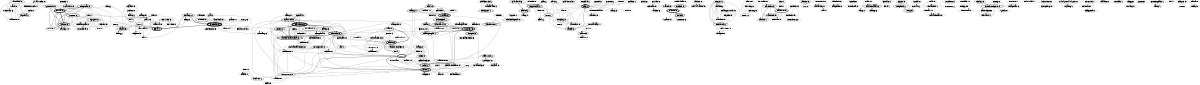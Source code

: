 graph G {

graph [size="8,6"];
node [fontsize=48]

"Mansfield T" [penwidth=4.0]
"Ward N" [penwidth=2.0]
"Mcewan G" [penwidth=2.0]
"Siqueira J" [penwidth=4.0]
"Wilkinson A" [penwidth=2.0]
"J{\"a}rvelin K" [penwidth=2.0]
"Wu M" [penwidth=14.0]
"Fuller M" [penwidth=4.0]
"Dekeyser S" [penwidth=6.0]
"Czarkowski M" [penwidth=2.0]
"Kay J" [penwidth=18.0]
"Brkic F" [penwidth=2.0]
"Cowan D" [penwidth=2.0]
"German D" [penwidth=2.0]
"Mackie E" [penwidth=2.0]
"Kummerfeld R" [penwidth=2.0]
"Lauder P" [penwidth=2.0]
"Petri M" [penwidth=2.0]
"Culpepper J" [penwidth=6.0]
"Thomas P" [penwidth=14.0]
"O'neill A" [penwidth=2.0]
"Paris C" [penwidth=16.0]
"Becker P" [penwidth=8.0]
"Eklund P" [penwidth=16.0]
"Zuccon G" [penwidth=8.0]
"Nguyen A" [penwidth=6.0]
"Leelanupab T" [penwidth=2.0]
"Azzopardi L" [penwidth=2.0]
"Sarker A" [penwidth=2.0]
"Moll{\'a}-aliod D" [penwidth=2.0]
"Asian J" [penwidth=4.0]
"Williams H" [penwidth=2.0]
"Tahaghoghi S" [penwidth=6.0]
"Sherlock N" [penwidth=4.0]
"Trotman A" [penwidth=28.0]
"Heyer C" [penwidth=4.0]
"Diederich J" [penwidth=6.0]
"Rittenbruch M" [penwidth=2.0]
"Cole L" [penwidth=2.0]
"Rees M" [penwidth=4.0]
"Dale R" [penwidth=8.0]
"Tilbrook M" [penwidth=2.0]
"Scholer F" [penwidth=18.0]
"Zobel J" [penwidth=12.0]
"Sun I" [penwidth=2.0]
"Thom J" [penwidth=16.0]
"Hawking D" [penwidth=26.0]
"Jones T" [penwidth=8.0]
"Martin B" [penwidth=4.0]
"Mclean A" [penwidth=2.0]
"Vercoustre A" [penwidth=6.0]
"Kim S" [penwidth=2.0]
"Cavedon L" [penwidth=6.0]
"Baldwin T" [penwidth=10.0]
"De Vries C" [penwidth=4.0]
"Geva S" [penwidth=16.0]
"Curry B" [penwidth=2.0]
"Albert M" [penwidth=2.0]
"D'souza D" [penwidth=2.0]
"James H" [penwidth=4.0]
"Wu A" [penwidth=4.0]
"Suyoto I" [penwidth=2.0]
"Uitdenbogerd A" [penwidth=4.0]
"Bunton J" [penwidth=2.0]
"Symonds M" [penwidth=4.0]
"Bruza P" [penwidth=18.0]
"Sitbon L" [penwidth=12.0]
"Turner I" [penwidth=4.0]
"Rowlands T" [penwidth=6.0]
"Adcock M" [penwidth=2.0]
"Southavilay V" [penwidth=2.0]
"Yacef K" [penwidth=6.0]
"Calvo R" [penwidth=6.0]
"Monostori K" [penwidth=2.0]
"Zaslavsky A" [penwidth=2.0]
"Bia A" [penwidth=2.0]
"Lambrix P" [penwidth=2.0]
"Padgham L" [penwidth=2.0]
"Huang W" [penwidth=6.0]
"Boparai J" [penwidth=2.0]
"Dell'oro J" [penwidth=4.0]
"Hills B" [penwidth=2.0]
"Bando L" [penwidth=2.0]
"Turpin A" [penwidth=10.0]
"Yearwood J" [penwidth=4.0]
"Stranieri A" [penwidth=2.0]
"Anjaria C" [penwidth=2.0]
"Yasukawa M" [penwidth=6.0]
"Handley C" [penwidth=2.0]
"Kim J" [penwidth=2.0]
"Sankaranarayana R" [penwidth=10.0]
"Gedeon T" [penwidth=4.0]
"Newman D" [penwidth=2.0]
"Karimi S" [penwidth=4.0]
"Cole R" [penwidth=10.0]
"Steele R" [penwidth=2.0]
"Dumbrell D" [penwidth=2.0]
"Raikundalia G" [penwidth=6.0]
"Lee K" [penwidth=2.0]
"Kang B" [penwidth=2.0]
"King J" [penwidth=2.0]
"Nayak R" [penwidth=6.0]
"Lampert A" [penwidth=2.0]
"Billerbeck B" [penwidth=2.0]
"Ghahremanloo L" [penwidth=2.0]
"Magee L" [penwidth=2.0]
"Tran M" [penwidth=2.0]
"Yang Y" [penwidth=2.0]
"Moffat A" [penwidth=16.0]
"Ghodke S" [penwidth=2.0]
"Bird S" [penwidth=2.0]
"Green S" [penwidth=2.0]
"Milosavljevic M" [penwidth=2.0]
"Verspoor C" [penwidth=2.0]
"Williams S" [penwidth=2.0]
"Eyers D" [penwidth=4.0]
"Shepherd J" [penwidth=4.0]
"Wong R" [penwidth=6.0]
"Von Billerbeck B" [penwidth=2.0]
"Vander Linden K" [penwidth=4.0]
"Lu S" [penwidth=6.0]
"Upstill T" [penwidth=4.0]
"Craswell N" [penwidth=8.0]
"Curran J" [penwidth=2.0]
"Radajewski J" [penwidth=2.0]
"Macfarlane S" [penwidth=2.0]
"Wilkinson R" [penwidth=4.0]
"Milne R" [penwidth=2.0]
"O'keefe R" [penwidth=6.0]
"Koprinska I" [penwidth=10.0]
"Trieu F" [penwidth=2.0]
"Poon J" [penwidth=6.0]
"Clark J" [penwidth=2.0]
"Chan J" [penwidth=2.0]
"Patrick J" [penwidth=6.0]
"Wang Y" [penwidth=2.0]
"Anh V" [penwidth=4.0]
"Al-maqbali H" [penwidth=2.0]
"Shen Y" [penwidth=2.0]
"Li Y" [penwidth=6.0]
"Xu Y" [penwidth=6.0]
"Iannella R" [penwidth=2.0]
"Algarni A" [penwidth=2.0]
"Tao X" [penwidth=2.0]
"Koopman B" [penwidth=6.0]
"Lawley M" [penwidth=4.0]
"Smith A" [penwidth=2.0]
"Mills B" [penwidth=2.0]
"Venkatesh S" [penwidth=2.0]
"Kumar M" [penwidth=2.0]
"Narasimhan L" [penwidth=2.0]
"Smeaton A" [penwidth=2.0]
"O'connor J" [penwidth=2.0]
"Neshati M" [penwidth=2.0]
"Beigy H" [penwidth=2.0]
"Hiemstra D" [penwidth=2.0]
"Colineau N" [penwidth=2.0]
"Wan S" [penwidth=4.0]
"Sanderson M" [penwidth=6.0]
"Lui M" [penwidth=2.0]
"Burrows S" [penwidth=2.0]
"Krumpholz A" [penwidth=4.0]
"Mathieson I" [penwidth=2.0]
"Wilkins P" [penwidth=2.0]
"Strand A" [penwidth=2.0]
"Webber W" [penwidth=4.0]
"Dennis S" [penwidth=2.0]
"Mcarthur R" [penwidth=4.0]
"Itakura K" [penwidth=2.0]
"Holden S" [penwidth=2.0]
"Lum A" [penwidth=2.0]
"Kinley K" [penwidth=4.0]
"Tjondronegoro D" [penwidth=6.0]
"Davis J" [penwidth=2.0]
"Lin K" [penwidth=2.0]
"Quigley A" [penwidth=4.0]
"Saunders G" [penwidth=2.0]
"Crawford E" [penwidth=4.0]
"Yu J" [penwidth=2.0]
"Tam A" [penwidth=2.0]
"Burnett M" [penwidth=2.0]
"Chapman C" [penwidth=2.0]
"Partridge H" [penwidth=2.0]
"Edwards S" [penwidth=2.0]
"Bailey P" [penwidth=4.0]
"Campbell D" [penwidth=2.0]
"Stumme G" [penwidth=2.0]
"Sun Y" [penwidth=2.0]
"Vickers D" [penwidth=2.0]
"Butt L" [penwidth=2.0]
"Liang H" [penwidth=2.0]
"Yokoo H" [penwidth=4.0]
"Tang L" [penwidth=2.0]
"Apted T" [penwidth=2.0]
"Tseng L" [penwidth=2.0]
"Spink A" [penwidth=2.0]
"Orlowska W" [penwidth=2.0]
"O'keefe T" [penwidth=2.0]
"Schwitter R" [penwidth=2.0]
"Ljungberg A" [penwidth=2.0]
"Amini I" [penwidth=2.0]
"Madden J" [penwidth=2.0]
"Hollingsworth K" [penwidth=2.0]
"Heydon P" [penwidth=2.0]
"Bartlett K" [penwidth=2.0]
"L{\'o}pez-l{\'o}pez A" [penwidth=2.0]
"Myaeng S" [penwidth=2.0]
"Yellowlees P" [penwidth=2.0]
"Al-ajmi A" [penwidth=2.0]
"Park L" [penwidth=6.0]
"Zhang Y" [penwidth=6.0]
"Hou J" [penwidth=2.0]
"Zhang J" [penwidth=2.0]
"Martinez D" [penwidth=4.0]
"Penman R" [penwidth=2.0]
"Vines P" [penwidth=4.0]
"Lee M" [penwidth=2.0]
"Baillie S" [penwidth=2.0]
"Guerrini V" [penwidth=2.0]
"Colomb R" [penwidth=2.0]
"Filippich L" [penwidth=2.0]
"Zhang X" [penwidth=4.0]
"Zhou Z" [penwidth=4.0]
"Zhang H" [penwidth=2.0]
"Ravana S" [penwidth=2.0]
"Ratnayake U" [penwidth=2.0]
"Wickramarachchi N" [penwidth=2.0]
"Jia X" [penwidth=4.0]
"Holdsworth J" [penwidth=2.0]
"Tang T" [penwidth=2.0]
"Wallace N" [penwidth=2.0]
"De Vine L" [penwidth=2.0]
"Liu M" [penwidth=2.0]
"Amardeilh F" [penwidth=2.0]
"Dumais S" [penwidth=2.0]
"Williams K" [penwidth=2.0]
"Jenkinson D" [penwidth=2.0]
"Tagg R" [penwidth=2.0]
"Murthy M" [penwidth=2.0]
"Grieser K" [penwidth=2.0]
"Bohnert F" [penwidth=2.0]
"Sonenberg L" [penwidth=2.0]
"Jones R" [penwidth=2.0]
"Cunningham S" [penwidth=2.0]
"Laing S" [penwidth=2.0]
"Aljaber B" [penwidth=2.0]
"Stokes N" [penwidth=2.0]
"Bailey J" [penwidth=2.0]
"Lee N" [penwidth=2.0]
"Shaw G" [penwidth=2.0]
"Liu Y" [penwidth=2.0]
"Harper D" [penwidth=2.0]
"Lee D" [penwidth=2.0]
"Urbansky D" [penwidth=2.0]
"Feldmann M" [penwidth=2.0]
"Eilert F" [penwidth=2.0]
"Herring C" [penwidth=2.0]
"Horsey K" [penwidth=2.0]
"Crane M" [penwidth=2.0]
"Barta R" [penwidth=2.0]
"Kelly K" [penwidth=2.0]
"Mansfield T" -- "Ward N"[penwidth=2.2];
"Mansfield T" -- "Mcewan G"[penwidth=2.2];
"Mansfield T" -- "Siqueira J"[penwidth=4.2];
"Mansfield T" -- "Wilkinson A"[penwidth=2.2];
"Ward N" -- "Mcewan G"[penwidth=2.2];
"Ward N" -- "Siqueira J"[penwidth=2.2];
"Ward N" -- "Wilkinson A"[penwidth=2.2];
"Mcewan G" -- "Siqueira J"[penwidth=2.2];
"Mcewan G" -- "Wilkinson A"[penwidth=2.2];
"Siqueira J" -- "Wilkinson A"[penwidth=2.2];
"Wu M" -- "Fuller M"[penwidth=2.2];
"Czarkowski M" -- "Kay J"[penwidth=2.2];
"Cowan D" -- "German D"[penwidth=2.2];
"Cowan D" -- "Mackie E"[penwidth=2.2];
"German D" -- "Mackie E"[penwidth=2.2];
"Kay J" -- "Kummerfeld R"[penwidth=2.2];
"Kay J" -- "Lauder P"[penwidth=2.2];
"Kummerfeld R" -- "Lauder P"[penwidth=2.2];
"Petri M" -- "Culpepper J"[penwidth=2.2];
"Thomas P" -- "O'neill A"[penwidth=2.2];
"Thomas P" -- "Paris C"[penwidth=2.2];
"O'neill A" -- "Paris C"[penwidth=2.2];
"Becker P" -- "Eklund P"[penwidth=4.2];
"Zuccon G" -- "Nguyen A"[penwidth=4.2];
"Zuccon G" -- "Leelanupab T"[penwidth=2.2];
"Zuccon G" -- "Azzopardi L"[penwidth=2.2];
"Nguyen A" -- "Leelanupab T"[penwidth=2.2];
"Nguyen A" -- "Azzopardi L"[penwidth=2.2];
"Leelanupab T" -- "Azzopardi L"[penwidth=2.2];
"Sarker A" -- "Moll{\'a}-aliod D"[penwidth=2.2];
"Asian J" -- "Williams H"[penwidth=2.2];
"Asian J" -- "Tahaghoghi S"[penwidth=4.2];
"Williams H" -- "Tahaghoghi S"[penwidth=2.2];
"Sherlock N" -- "Trotman A"[penwidth=4.2];
"Heyer C" -- "Diederich J"[penwidth=4.2];
"Mansfield T" -- "Rittenbruch M"[penwidth=2.2];
"Mansfield T" -- "Cole L"[penwidth=2.2];
"Rittenbruch M" -- "Cole L"[penwidth=2.2];
"Rittenbruch M" -- "Siqueira J"[penwidth=2.2];
"Cole L" -- "Siqueira J"[penwidth=2.2];
"Dale R" -- "Tilbrook M"[penwidth=2.2];
"Dale R" -- "Paris C"[penwidth=6.2];
"Tilbrook M" -- "Paris C"[penwidth=2.2];
"Asian J" -- "Scholer F"[penwidth=2.2];
"Asian J" -- "Zobel J"[penwidth=2.2];
"Scholer F" -- "Tahaghoghi S"[penwidth=2.2];
"Scholer F" -- "Zobel J"[penwidth=2.2];
"Tahaghoghi S" -- "Zobel J"[penwidth=2.2];
"Sun I" -- "Thom J"[penwidth=2.2];
"Hawking D" -- "Jones T"[penwidth=6.2];
"Martin B" -- "Eklund P"[penwidth=2.2];
"Mclean A" -- "Vercoustre A"[penwidth=2.2];
"Mclean A" -- "Wu M"[penwidth=2.2];
"Vercoustre A" -- "Wu M"[penwidth=4.2];
"Kim S" -- "Cavedon L"[penwidth=2.2];
"Kim S" -- "Baldwin T"[penwidth=2.2];
"Cavedon L" -- "Baldwin T"[penwidth=4.2];
"De Vries C" -- "Geva S"[penwidth=4.2];
"Curry B" -- "Trotman A"[penwidth=2.2];
"Curry B" -- "Albert M"[penwidth=2.2];
"Trotman A" -- "Albert M"[penwidth=2.2];
"D'souza D" -- "Zobel J"[penwidth=2.2];
"D'souza D" -- "Thom J"[penwidth=2.2];
"Zobel J" -- "Thom J"[penwidth=2.2];
"James H" -- "Wu A"[penwidth=4.2];
"Suyoto I" -- "Uitdenbogerd A"[penwidth=2.2];
"Bunton J" -- "Kay J"[penwidth=2.2];
"Bunton J" -- "Kummerfeld R"[penwidth=2.2];
"Kay J" -- "Kummerfeld R"[penwidth=2.2];
"Symonds M" -- "Bruza P"[penwidth=4.2];
"Symonds M" -- "Zuccon G"[penwidth=2.2];
"Symonds M" -- "Sitbon L"[penwidth=4.2];
"Symonds M" -- "Turner I"[penwidth=4.2];
"Bruza P" -- "Zuccon G"[penwidth=4.2];
"Bruza P" -- "Sitbon L"[penwidth=10.2];
"Bruza P" -- "Turner I"[penwidth=4.2];
"Zuccon G" -- "Sitbon L"[penwidth=4.2];
"Zuccon G" -- "Turner I"[penwidth=2.2];
"Sitbon L" -- "Turner I"[penwidth=4.2];
"Hawking D" -- "Rowlands T"[penwidth=4.2];
"Hawking D" -- "Adcock M"[penwidth=2.2];
"Rowlands T" -- "Adcock M"[penwidth=2.2];
"Southavilay V" -- "Yacef K"[penwidth=2.2];
"Southavilay V" -- "Calvo R"[penwidth=2.2];
"Yacef K" -- "Calvo R"[penwidth=2.2];
"Monostori K" -- "Zaslavsky A"[penwidth=2.2];
"Monostori K" -- "Bia A"[penwidth=2.2];
"Zaslavsky A" -- "Bia A"[penwidth=2.2];
"Lambrix P" -- "Padgham L"[penwidth=2.2];
"Huang W" -- "Trotman A"[penwidth=6.2];
"Huang W" -- "Geva S"[penwidth=4.2];
"Trotman A" -- "Geva S"[penwidth=6.2];
"Boparai J" -- "Kay J"[penwidth=2.2];
"Vercoustre A" -- "Dell'oro J"[penwidth=2.2];
"Vercoustre A" -- "Hills B"[penwidth=2.2];
"Dell'oro J" -- "Hills B"[penwidth=2.2];
"Fuller M" -- "Zobel J"[penwidth=2.2];
"Bando L" -- "Scholer F"[penwidth=2.2];
"Bando L" -- "Turpin A"[penwidth=2.2];
"Scholer F" -- "Turpin A"[penwidth=8.2];
"Yearwood J" -- "Stranieri A"[penwidth=2.2];
"Yearwood J" -- "Anjaria C"[penwidth=2.2];
"Stranieri A" -- "Anjaria C"[penwidth=2.2];
"Culpepper J" -- "Yasukawa M"[penwidth=2.2];
"Culpepper J" -- "Scholer F"[penwidth=2.2];
"Yasukawa M" -- "Scholer F"[penwidth=2.2];
"Trotman A" -- "Jones T"[penwidth=2.2];
"Trotman A" -- "Handley C"[penwidth=2.2];
"Jones T" -- "Handley C"[penwidth=2.2];
"Kay J" -- "Yacef K"[penwidth=4.2];
"Kim J" -- "Thomas P"[penwidth=2.2];
"Kim J" -- "Sankaranarayana R"[penwidth=2.2];
"Kim J" -- "Gedeon T"[penwidth=2.2];
"Thomas P" -- "Sankaranarayana R"[penwidth=4.2];
"Thomas P" -- "Gedeon T"[penwidth=2.2];
"Sankaranarayana R" -- "Gedeon T"[penwidth=2.2];
"Newman D" -- "Karimi S"[penwidth=2.2];
"Newman D" -- "Cavedon L"[penwidth=2.2];
"Karimi S" -- "Cavedon L"[penwidth=4.2];
"Eklund P" -- "Cole R"[penwidth=8.2];
"Steele R" -- "Dumbrell D"[penwidth=2.2];
"Lee K" -- "Kay J"[penwidth=2.2];
"Lee K" -- "Kang B"[penwidth=2.2];
"Kay J" -- "Kang B"[penwidth=2.2];
"King J" -- "Bruza P"[penwidth=2.2];
"King J" -- "Nayak R"[penwidth=2.2];
"Bruza P" -- "Nayak R"[penwidth=2.2];
"Lampert A" -- "Paris C"[penwidth=2.2];
"Lampert A" -- "Dale R"[penwidth=2.2];
"Billerbeck B" -- "Zobel J"[penwidth=2.2];
"Ghahremanloo L" -- "Thom J"[penwidth=2.2];
"Ghahremanloo L" -- "Magee L"[penwidth=2.2];
"Thom J" -- "Magee L"[penwidth=2.2];
"Tran M" -- "Raikundalia G"[penwidth=2.2];
"Tran M" -- "Yang Y"[penwidth=2.2];
"Raikundalia G" -- "Yang Y"[penwidth=2.2];
"Moffat A" -- "Culpepper J"[penwidth=2.2];
"Ghodke S" -- "Bird S"[penwidth=2.2];
"Dale R" -- "Green S"[penwidth=2.2];
"Dale R" -- "Milosavljevic M"[penwidth=2.2];
"Dale R" -- "Verspoor C"[penwidth=2.2];
"Dale R" -- "Williams S"[penwidth=2.2];
"Green S" -- "Milosavljevic M"[penwidth=2.2];
"Green S" -- "Paris C"[penwidth=2.2];
"Green S" -- "Verspoor C"[penwidth=2.2];
"Green S" -- "Williams S"[penwidth=2.2];
"Milosavljevic M" -- "Paris C"[penwidth=2.2];
"Milosavljevic M" -- "Verspoor C"[penwidth=2.2];
"Milosavljevic M" -- "Williams S"[penwidth=2.2];
"Paris C" -- "Verspoor C"[penwidth=2.2];
"Paris C" -- "Williams S"[penwidth=2.2];
"Verspoor C" -- "Williams S"[penwidth=2.2];
"Eyers D" -- "Shepherd J"[penwidth=4.2];
"Eyers D" -- "Wong R"[penwidth=4.2];
"Shepherd J" -- "Wong R"[penwidth=4.2];
"Moffat A" -- "Scholer F"[penwidth=2.2];
"Moffat A" -- "Thomas P"[penwidth=2.2];
"Scholer F" -- "Thomas P"[penwidth=2.2];
"Turpin A" -- "Von Billerbeck B"[penwidth=2.2];
"Scholer F" -- "Von Billerbeck B"[penwidth=2.2];
"Paris C" -- "Vander Linden K"[penwidth=4.2];
"Paris C" -- "Lu S"[penwidth=6.2];
"Vander Linden K" -- "Lu S"[penwidth=4.2];
"Upstill T" -- "Craswell N"[penwidth=4.2];
"Upstill T" -- "Hawking D"[penwidth=4.2];
"Craswell N" -- "Hawking D"[penwidth=8.2];
"Curran J" -- "Wong R"[penwidth=2.2];
"Radajewski J" -- "Macfarlane S"[penwidth=2.2];
"Radajewski J" -- "Dekeyser S"[penwidth=2.2];
"Macfarlane S" -- "Dekeyser S"[penwidth=2.2];
"Yearwood J" -- "Wilkinson R"[penwidth=2.2];
"Milne R" -- "O'keefe R"[penwidth=2.2];
"Milne R" -- "Trotman A"[penwidth=2.2];
"O'keefe R" -- "Trotman A"[penwidth=6.2];
"Koprinska I" -- "Trieu F"[penwidth=2.2];
"Koprinska I" -- "Poon J"[penwidth=4.2];
"Koprinska I" -- "Clark J"[penwidth=2.2];
"Trieu F" -- "Poon J"[penwidth=2.2];
"Trieu F" -- "Clark J"[penwidth=2.2];
"Poon J" -- "Clark J"[penwidth=2.2];
"Chan J" -- "Koprinska I"[penwidth=2.2];
"Chan J" -- "Poon J"[penwidth=2.2];
"Patrick J" -- "Wang Y"[penwidth=2.2];
"Anh V" -- "Moffat A"[penwidth=4.2];
"Al-maqbali H" -- "Scholer F"[penwidth=2.2];
"Al-maqbali H" -- "Thom J"[penwidth=2.2];
"Al-maqbali H" -- "Wu M"[penwidth=2.2];
"Scholer F" -- "Thom J"[penwidth=4.2];
"Scholer F" -- "Wu M"[penwidth=2.2];
"Thom J" -- "Wu M"[penwidth=4.2];
"Shen Y" -- "Li Y"[penwidth=2.2];
"Shen Y" -- "Xu Y"[penwidth=2.2];
"Shen Y" -- "Iannella R"[penwidth=2.2];
"Shen Y" -- "Algarni A"[penwidth=2.2];
"Shen Y" -- "Tao X"[penwidth=2.2];
"Li Y" -- "Xu Y"[penwidth=4.2];
"Li Y" -- "Iannella R"[penwidth=2.2];
"Li Y" -- "Algarni A"[penwidth=2.2];
"Li Y" -- "Tao X"[penwidth=2.2];
"Xu Y" -- "Iannella R"[penwidth=2.2];
"Xu Y" -- "Algarni A"[penwidth=2.2];
"Xu Y" -- "Tao X"[penwidth=2.2];
"Iannella R" -- "Algarni A"[penwidth=2.2];
"Iannella R" -- "Tao X"[penwidth=2.2];
"Algarni A" -- "Tao X"[penwidth=2.2];
"Koopman B" -- "Bruza P"[penwidth=4.2];
"Koopman B" -- "Sitbon L"[penwidth=4.2];
"Koopman B" -- "Lawley M"[penwidth=4.2];
"Bruza P" -- "Lawley M"[penwidth=4.2];
"Sitbon L" -- "Lawley M"[penwidth=4.2];
"Koopman B" -- "Zuccon G"[penwidth=4.2];
"Zuccon G" -- "Lawley M"[penwidth=2.2];
"Mills B" -- "Venkatesh S"[penwidth=2.2];
"Mills B" -- "Kumar M"[penwidth=2.2];
"Mills B" -- "Narasimhan L"[penwidth=2.2];
"Venkatesh S" -- "Kumar M"[penwidth=2.2];
"Venkatesh S" -- "Narasimhan L"[penwidth=2.2];
"Kumar M" -- "Narasimhan L"[penwidth=2.2];
"Smeaton A" -- "O'connor J"[penwidth=2.2];
"Neshati M" -- "Beigy H"[penwidth=2.2];
"Neshati M" -- "Hiemstra D"[penwidth=2.2];
"Beigy H" -- "Hiemstra D"[penwidth=2.2];
"Colineau N" -- "Paris C"[penwidth=2.2];
"Colineau N" -- "Wan S"[penwidth=2.2];
"Paris C" -- "Wan S"[penwidth=2.2];
"Huang W" -- "O'keefe R"[penwidth=2.2];
"Sanderson M" -- "Scholer F"[penwidth=2.2];
"Sanderson M" -- "Turpin A"[penwidth=2.2];
"Jones T" -- "Sankaranarayana R"[penwidth=4.2];
"Hawking D" -- "Sankaranarayana R"[penwidth=8.2];
"Lui M" -- "Baldwin T"[penwidth=2.2];
"Burrows S" -- "Tahaghoghi S"[penwidth=2.2];
"Craswell N" -- "Krumpholz A"[penwidth=2.2];
"Craswell N" -- "Mathieson I"[penwidth=2.2];
"Craswell N" -- "Thom J"[penwidth=2.2];
"Craswell N" -- "Vercoustre A"[penwidth=2.2];
"Craswell N" -- "Wilkins P"[penwidth=2.2];
"Craswell N" -- "Wu M"[penwidth=2.2];
"Hawking D" -- "Krumpholz A"[penwidth=4.2];
"Hawking D" -- "Mathieson I"[penwidth=2.2];
"Hawking D" -- "Thom J"[penwidth=2.2];
"Hawking D" -- "Vercoustre A"[penwidth=2.2];
"Hawking D" -- "Wilkins P"[penwidth=2.2];
"Hawking D" -- "Wu M"[penwidth=2.2];
"Krumpholz A" -- "Mathieson I"[penwidth=2.2];
"Krumpholz A" -- "Thom J"[penwidth=2.2];
"Krumpholz A" -- "Vercoustre A"[penwidth=2.2];
"Krumpholz A" -- "Wilkins P"[penwidth=2.2];
"Krumpholz A" -- "Wu M"[penwidth=2.2];
"Mathieson I" -- "Thom J"[penwidth=2.2];
"Mathieson I" -- "Vercoustre A"[penwidth=2.2];
"Mathieson I" -- "Wilkins P"[penwidth=2.2];
"Mathieson I" -- "Wu M"[penwidth=2.2];
"Thom J" -- "Vercoustre A"[penwidth=2.2];
"Thom J" -- "Wilkins P"[penwidth=2.2];
"Vercoustre A" -- "Wilkins P"[penwidth=2.2];
"Wilkins P" -- "Wu M"[penwidth=2.2];
"Cole R" -- "Strand A"[penwidth=2.2];
"Eklund P" -- "Strand A"[penwidth=2.2];
"Webber W" -- "Moffat A"[penwidth=4.2];
"Becker P" -- "Cole R"[penwidth=2.2];
"Lu S" -- "Wu M"[penwidth=2.2];
"Paris C" -- "Wu M"[penwidth=2.2];
"Dennis S" -- "Mcarthur R"[penwidth=2.2];
"Dennis S" -- "Bruza P"[penwidth=2.2];
"Mcarthur R" -- "Bruza P"[penwidth=4.2];
"Itakura K" -- "Geva S"[penwidth=2.2];
"Holden S" -- "Kay J"[penwidth=2.2];
"Holden S" -- "Lum A"[penwidth=2.2];
"Kay J" -- "Lum A"[penwidth=2.2];
"Kinley K" -- "Tjondronegoro D"[penwidth=4.2];
"Davis J" -- "Kay J"[penwidth=2.2];
"Davis J" -- "Lin K"[penwidth=2.2];
"Davis J" -- "Poon J"[penwidth=2.2];
"Davis J" -- "Quigley A"[penwidth=2.2];
"Davis J" -- "Saunders G"[penwidth=2.2];
"Davis J" -- "Yacef K"[penwidth=2.2];
"Kay J" -- "Lin K"[penwidth=2.2];
"Kay J" -- "Poon J"[penwidth=2.2];
"Kay J" -- "Quigley A"[penwidth=2.2];
"Kay J" -- "Saunders G"[penwidth=2.2];
"Lin K" -- "Poon J"[penwidth=2.2];
"Lin K" -- "Quigley A"[penwidth=2.2];
"Lin K" -- "Saunders G"[penwidth=2.2];
"Lin K" -- "Yacef K"[penwidth=2.2];
"Poon J" -- "Quigley A"[penwidth=2.2];
"Poon J" -- "Saunders G"[penwidth=2.2];
"Poon J" -- "Yacef K"[penwidth=2.2];
"Quigley A" -- "Saunders G"[penwidth=2.2];
"Quigley A" -- "Yacef K"[penwidth=2.2];
"Saunders G" -- "Yacef K"[penwidth=2.2];
"Crawford E" -- "Koprinska I"[penwidth=4.2];
"Crawford E" -- "Patrick J"[penwidth=4.2];
"Koprinska I" -- "Patrick J"[penwidth=4.2];
"Yu J" -- "Thom J"[penwidth=2.2];
"Yu J" -- "Tam A"[penwidth=2.2];
"Thom J" -- "Tam A"[penwidth=2.2];
"Burnett M" -- "Chapman C"[penwidth=2.2];
"Kinley K" -- "Partridge H"[penwidth=2.2];
"Kinley K" -- "Edwards S"[penwidth=2.2];
"Tjondronegoro D" -- "Partridge H"[penwidth=2.2];
"Tjondronegoro D" -- "Edwards S"[penwidth=2.2];
"Partridge H" -- "Edwards S"[penwidth=2.2];
"Hawking D" -- "Bailey P"[penwidth=4.2];
"Hawking D" -- "Campbell D"[penwidth=2.2];
"Bailey P" -- "Campbell D"[penwidth=2.2];
"Eklund P" -- "Stumme G"[penwidth=2.2];
"Cole R" -- "Stumme G"[penwidth=2.2];
"Sun Y" -- "Nguyen A"[penwidth=2.2];
"Sun Y" -- "Sitbon L"[penwidth=2.2];
"Sun Y" -- "Geva S"[penwidth=2.2];
"Nguyen A" -- "Sitbon L"[penwidth=2.2];
"Nguyen A" -- "Geva S"[penwidth=2.2];
"Sitbon L" -- "Geva S"[penwidth=2.2];
"Zuccon G" -- "Vickers D"[penwidth=2.2];
"Zuccon G" -- "Butt L"[penwidth=2.2];
"Koopman B" -- "Nguyen A"[penwidth=2.2];
"Koopman B" -- "Vickers D"[penwidth=2.2];
"Koopman B" -- "Butt L"[penwidth=2.2];
"Nguyen A" -- "Vickers D"[penwidth=2.2];
"Nguyen A" -- "Butt L"[penwidth=2.2];
"Vickers D" -- "Butt L"[penwidth=2.2];
"Liang H" -- "Xu Y"[penwidth=2.2];
"Liang H" -- "Li Y"[penwidth=2.2];
"Liang H" -- "Nayak R"[penwidth=2.2];
"Xu Y" -- "Nayak R"[penwidth=2.2];
"Li Y" -- "Nayak R"[penwidth=2.2];
"Yasukawa M" -- "Yokoo H"[penwidth=4.2];
"Tang L" -- "Geva S"[penwidth=2.2];
"Tang L" -- "Trotman A"[penwidth=2.2];
"Wu M" -- "Wilkinson R"[penwidth=2.2];
"Apted T" -- "Kay J"[penwidth=2.2];
"Tseng L" -- "Tjondronegoro D"[penwidth=2.2];
"Tseng L" -- "Spink A"[penwidth=2.2];
"Tjondronegoro D" -- "Spink A"[penwidth=2.2];
"O'keefe T" -- "Koprinska I"[penwidth=2.2];
"Schwitter R" -- "Ljungberg A"[penwidth=2.2];
"Amini I" -- "Uitdenbogerd A"[penwidth=2.2];
"Amini I" -- "Sanderson M"[penwidth=2.2];
"Uitdenbogerd A" -- "Sanderson M"[penwidth=2.2];
"Heyer C" -- "Madden J"[penwidth=2.2];
"Heyer C" -- "Hollingsworth K"[penwidth=2.2];
"Heyer C" -- "Heydon P"[penwidth=2.2];
"Heyer C" -- "Bartlett K"[penwidth=2.2];
"Madden J" -- "Hollingsworth K"[penwidth=2.2];
"Madden J" -- "Heydon P"[penwidth=2.2];
"Madden J" -- "Bartlett K"[penwidth=2.2];
"Madden J" -- "Diederich J"[penwidth=2.2];
"Hollingsworth K" -- "Heydon P"[penwidth=2.2];
"Hollingsworth K" -- "Bartlett K"[penwidth=2.2];
"Hollingsworth K" -- "Diederich J"[penwidth=2.2];
"Heydon P" -- "Bartlett K"[penwidth=2.2];
"Heydon P" -- "Diederich J"[penwidth=2.2];
"Bartlett K" -- "Diederich J"[penwidth=2.2];
"L{\'o}pez-l{\'o}pez A" -- "Myaeng S"[penwidth=2.2];
"Diederich J" -- "Yellowlees P"[penwidth=2.2];
"Diederich J" -- "Al-ajmi A"[penwidth=2.2];
"Yellowlees P" -- "Al-ajmi A"[penwidth=2.2];
"Park L" -- "Zhang Y"[penwidth=4.2];
"Hou J" -- "Nayak R"[penwidth=2.2];
"Hou J" -- "Zhang J"[penwidth=2.2];
"Nayak R" -- "Zhang J"[penwidth=2.2];
"Webber W" -- "Zobel J"[penwidth=2.2];
"Moffat A" -- "Zobel J"[penwidth=2.2];
"Baldwin T" -- "Martinez D"[penwidth=4.2];
"Baldwin T" -- "Penman R"[penwidth=2.2];
"Martinez D" -- "Penman R"[penwidth=2.2];
"Zhang Y" -- "Vines P"[penwidth=2.2];
"Lee M" -- "Baillie S"[penwidth=2.2];
"Lee M" -- "Dell'oro J"[penwidth=2.2];
"Baillie S" -- "Dell'oro J"[penwidth=2.2];
"Guerrini V" -- "Colomb R"[penwidth=2.2];
"Guerrini V" -- "Filippich L"[penwidth=2.2];
"Colomb R" -- "Filippich L"[penwidth=2.2];
"Zhang X" -- "Zhou Z"[penwidth=4.2];
"Zhang X" -- "Wu M"[penwidth=2.2];
"Zhou Z" -- "Wu M"[penwidth=2.2];
"Raikundalia G" -- "Zhang H"[penwidth=2.2];
"Ravana S" -- "Moffat A"[penwidth=2.2];
"Ratnayake U" -- "Gedeon T"[penwidth=2.2];
"Ratnayake U" -- "Wickramarachchi N"[penwidth=2.2];
"Gedeon T" -- "Wickramarachchi N"[penwidth=2.2];
"Jia X" -- "Trotman A"[penwidth=4.2];
"Jia X" -- "Holdsworth J"[penwidth=2.2];
"Trotman A" -- "Holdsworth J"[penwidth=2.2];
"Tang T" -- "Hawking D"[penwidth=2.2];
"Tang T" -- "Craswell N"[penwidth=2.2];
"Tang T" -- "Sankaranarayana R"[penwidth=2.2];
"Craswell N" -- "Sankaranarayana R"[penwidth=2.2];
"Jones T" -- "Thomas P"[penwidth=2.2];
"Thomas P" -- "Hawking D"[penwidth=4.2];
"Zhang Y" -- "Moffat A"[penwidth=2.2];
"Park L" -- "Moffat A"[penwidth=2.2];
"De Vries C" -- "De Vine L"[penwidth=2.2];
"De Vine L" -- "Geva S"[penwidth=2.2];
"Liu M" -- "Calvo R"[penwidth=2.2];
"Amardeilh F" -- "Becker P"[penwidth=2.2];
"Jia X" -- "O'keefe R"[penwidth=2.2];
"Calvo R" -- "Williams K"[penwidth=2.2];
"Trotman A" -- "Jenkinson D"[penwidth=2.2];
"Tagg R" -- "Murthy M"[penwidth=2.2];
"Grieser K" -- "Baldwin T"[penwidth=2.2];
"Grieser K" -- "Bohnert F"[penwidth=2.2];
"Grieser K" -- "Sonenberg L"[penwidth=2.2];
"Baldwin T" -- "Bohnert F"[penwidth=2.2];
"Baldwin T" -- "Sonenberg L"[penwidth=2.2];
"Bohnert F" -- "Sonenberg L"[penwidth=2.2];
"Zhou Z" -- "Vines P"[penwidth=2.2];
"Zhang X" -- "Vines P"[penwidth=2.2];
"Cunningham S" -- "Laing S"[penwidth=2.2];
"Aljaber B" -- "Stokes N"[penwidth=2.2];
"Aljaber B" -- "Bailey J"[penwidth=2.2];
"Aljaber B" -- "Li Y"[penwidth=2.2];
"Stokes N" -- "Bailey J"[penwidth=2.2];
"Stokes N" -- "Li Y"[penwidth=2.2];
"Bailey J" -- "Li Y"[penwidth=2.2];
"Rowlands T" -- "Thomas P"[penwidth=2.2];
"Rowlands T" -- "Wan S"[penwidth=2.2];
"Thomas P" -- "Wan S"[penwidth=2.2];
"Quigley A" -- "Lee N"[penwidth=2.2];
"Shaw G" -- "Xu Y"[penwidth=2.2];
"Shaw G" -- "Geva S"[penwidth=2.2];
"Xu Y" -- "Geva S"[penwidth=2.2];
"Harper D" -- "Lee D"[penwidth=2.2];
"Martinez D" -- "Karimi S"[penwidth=2.2];
"Martinez D" -- "Cavedon L"[penwidth=2.2];
"Karimi S" -- "Baldwin T"[penwidth=2.2];
"Urbansky D" -- "Thom J"[penwidth=2.2];
"Urbansky D" -- "Feldmann M"[penwidth=2.2];
"Thom J" -- "Feldmann M"[penwidth=2.2];
"Rowlands T" -- "Sankaranarayana R"[penwidth=2.2];
"Eilert F" -- "Herring C"[penwidth=2.2];
"Eilert F" -- "Horsey K"[penwidth=2.2];
"Eilert F" -- "Rees M"[penwidth=2.2];
"Herring C" -- "Horsey K"[penwidth=2.2];
"Herring C" -- "Rees M"[penwidth=2.2];
"Horsey K" -- "Rees M"[penwidth=2.2];
"Crane M" -- "Trotman A"[penwidth=2.2];
"Barta R" -- "Kelly K"[penwidth=2.2];
"Bailey P" -- "Thomas P"[penwidth=2.2];
}
